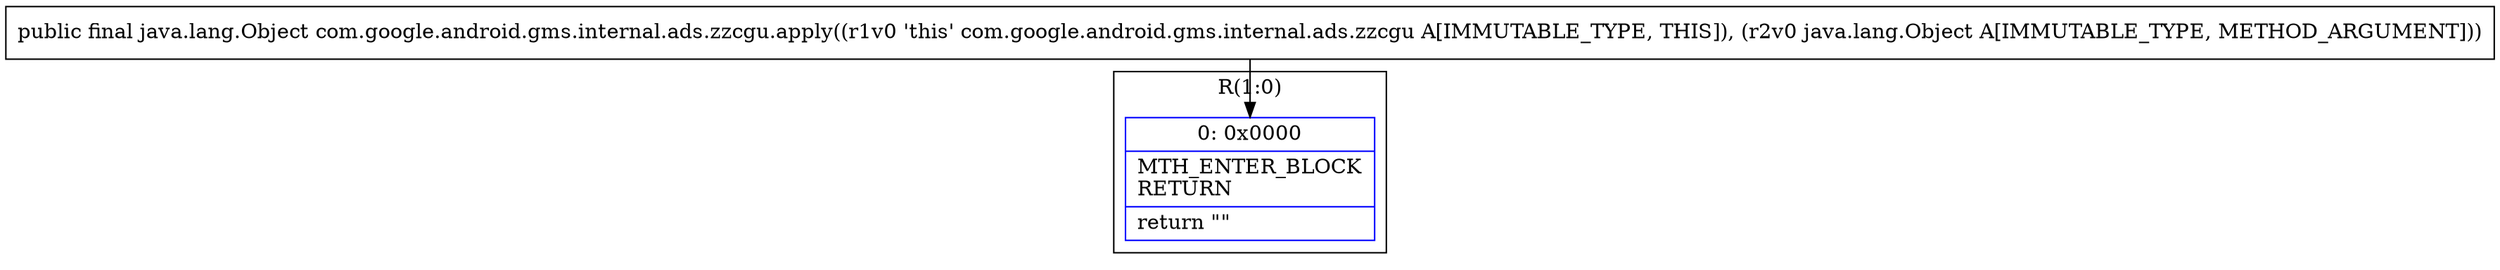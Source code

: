 digraph "CFG forcom.google.android.gms.internal.ads.zzcgu.apply(Ljava\/lang\/Object;)Ljava\/lang\/Object;" {
subgraph cluster_Region_1790271839 {
label = "R(1:0)";
node [shape=record,color=blue];
Node_0 [shape=record,label="{0\:\ 0x0000|MTH_ENTER_BLOCK\lRETURN\l|return \"\"\l}"];
}
MethodNode[shape=record,label="{public final java.lang.Object com.google.android.gms.internal.ads.zzcgu.apply((r1v0 'this' com.google.android.gms.internal.ads.zzcgu A[IMMUTABLE_TYPE, THIS]), (r2v0 java.lang.Object A[IMMUTABLE_TYPE, METHOD_ARGUMENT])) }"];
MethodNode -> Node_0;
}

